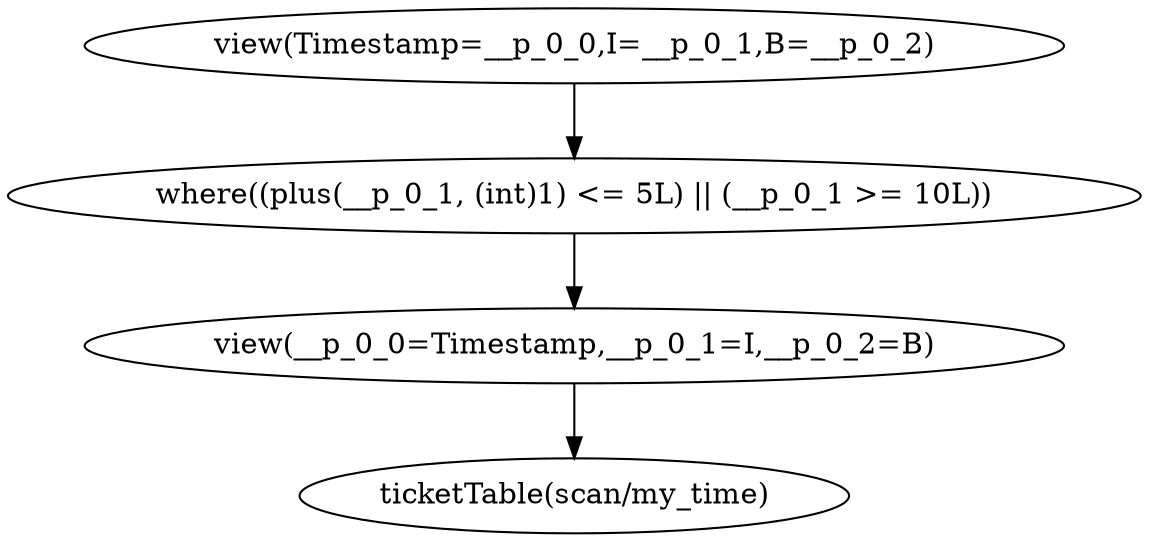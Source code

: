 digraph {
"op_0" ["label"="ticketTable(scan/my_time)"]
"op_1" ["label"="view(__p_0_0=Timestamp,__p_0_1=I,__p_0_2=B)"]
"op_2" ["label"="where((plus(__p_0_1, (int)1) <= 5L) || (__p_0_1 >= 10L))"]
"op_3" ["label"="view(Timestamp=__p_0_0,I=__p_0_1,B=__p_0_2)"]
"op_1" -> "op_0"
"op_2" -> "op_1"
"op_3" -> "op_2"
}